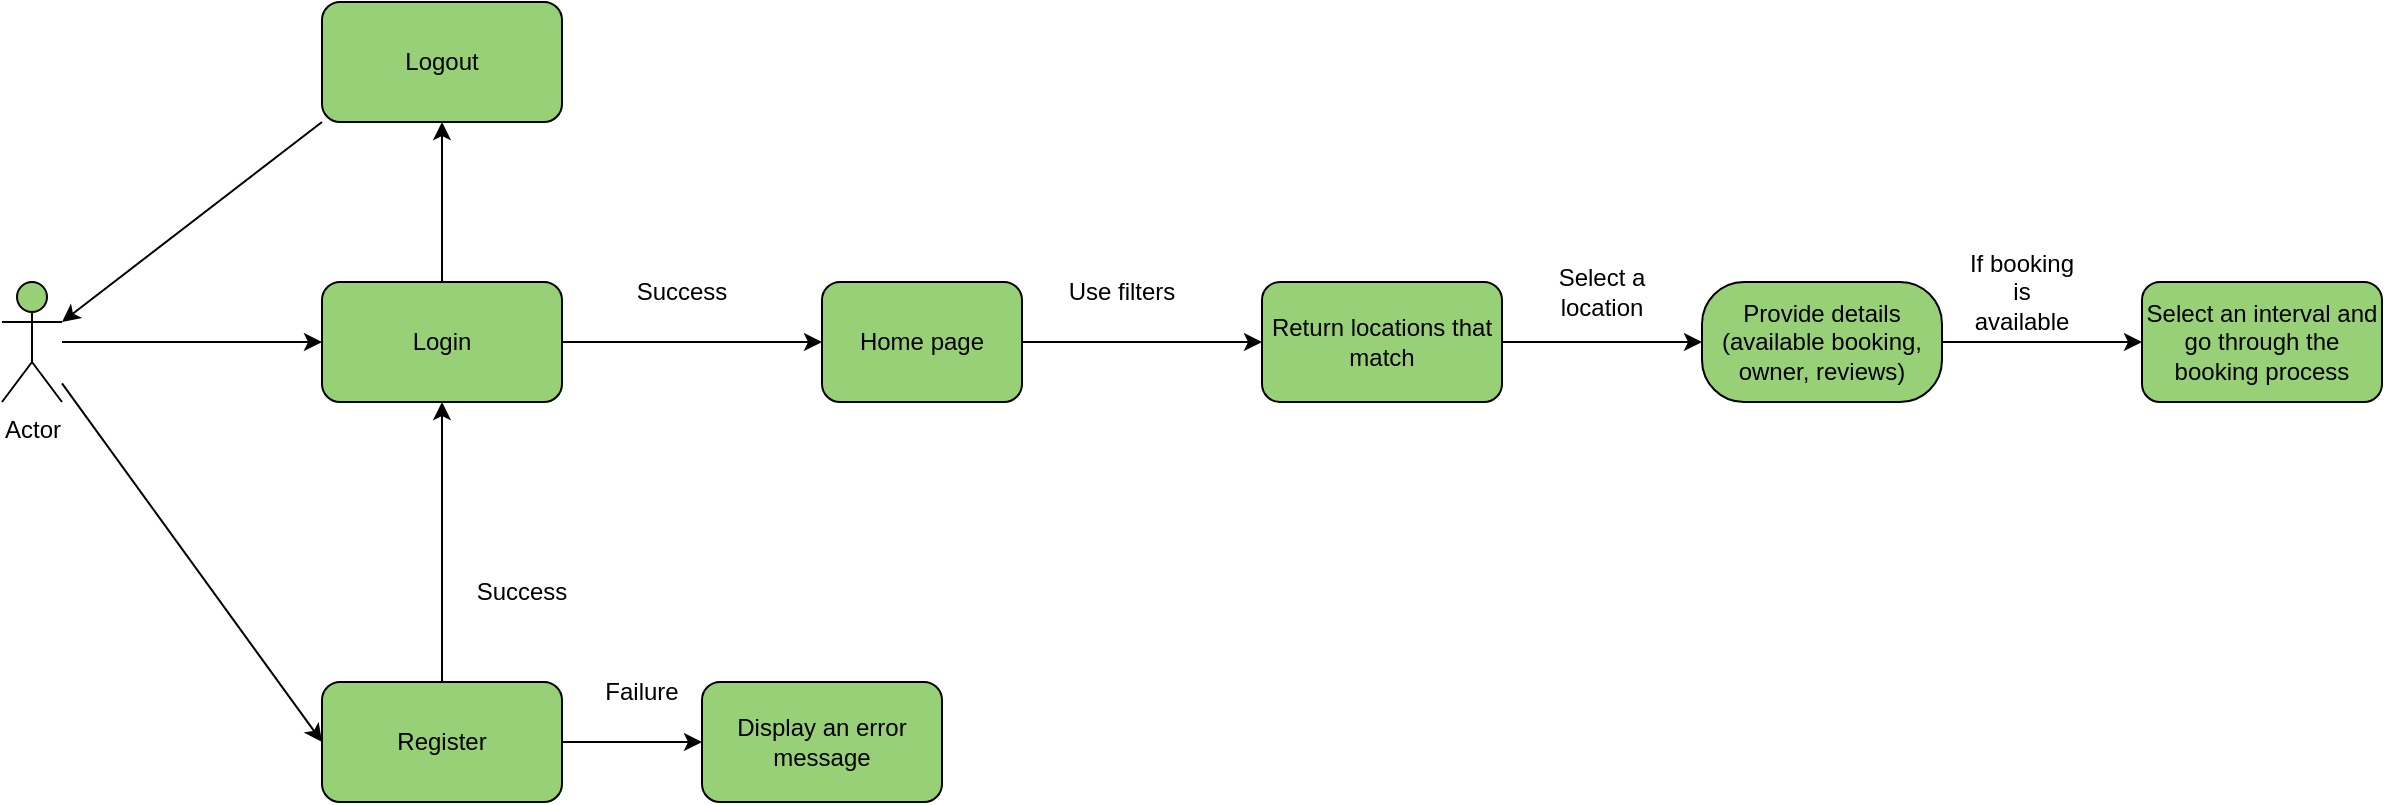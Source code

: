 <mxfile version="15.8.3" type="device"><diagram id="diiLTArDNs7vj4iWrkh_" name="Page-1"><mxGraphModel dx="1422" dy="804" grid="1" gridSize="10" guides="1" tooltips="1" connect="1" arrows="1" fold="1" page="1" pageScale="1" pageWidth="850" pageHeight="1100" math="0" shadow="0"><root><mxCell id="0"/><mxCell id="1" parent="0"/><mxCell id="teMAuFDx9dYhMcktJkZj-1" value="Actor" style="shape=umlActor;verticalLabelPosition=bottom;verticalAlign=top;html=1;outlineConnect=0;fillColor=#97D077;" vertex="1" parent="1"><mxGeometry x="40" y="300" width="30" height="60" as="geometry"/></mxCell><mxCell id="teMAuFDx9dYhMcktJkZj-2" value="" style="endArrow=classic;html=1;rounded=0;" edge="1" parent="1" source="teMAuFDx9dYhMcktJkZj-1"><mxGeometry width="50" height="50" relative="1" as="geometry"><mxPoint x="400" y="440" as="sourcePoint"/><mxPoint x="200" y="330" as="targetPoint"/></mxGeometry></mxCell><mxCell id="teMAuFDx9dYhMcktJkZj-9" style="edgeStyle=orthogonalEdgeStyle;rounded=0;orthogonalLoop=1;jettySize=auto;html=1;exitX=1;exitY=0.5;exitDx=0;exitDy=0;" edge="1" parent="1" source="teMAuFDx9dYhMcktJkZj-3"><mxGeometry relative="1" as="geometry"><mxPoint x="450" y="330" as="targetPoint"/></mxGeometry></mxCell><mxCell id="teMAuFDx9dYhMcktJkZj-28" style="edgeStyle=orthogonalEdgeStyle;rounded=0;orthogonalLoop=1;jettySize=auto;html=1;exitX=0.5;exitY=0;exitDx=0;exitDy=0;" edge="1" parent="1" source="teMAuFDx9dYhMcktJkZj-3" target="teMAuFDx9dYhMcktJkZj-29"><mxGeometry relative="1" as="geometry"><mxPoint x="260" y="190" as="targetPoint"/></mxGeometry></mxCell><mxCell id="teMAuFDx9dYhMcktJkZj-3" value="Login" style="rounded=1;whiteSpace=wrap;html=1;fillColor=#97D077;" vertex="1" parent="1"><mxGeometry x="200" y="300" width="120" height="60" as="geometry"/></mxCell><mxCell id="teMAuFDx9dYhMcktJkZj-4" value="" style="endArrow=classic;html=1;rounded=0;" edge="1" parent="1" source="teMAuFDx9dYhMcktJkZj-1"><mxGeometry width="50" height="50" relative="1" as="geometry"><mxPoint x="70" y="420" as="sourcePoint"/><mxPoint x="200" y="530" as="targetPoint"/></mxGeometry></mxCell><mxCell id="teMAuFDx9dYhMcktJkZj-7" style="edgeStyle=orthogonalEdgeStyle;rounded=0;orthogonalLoop=1;jettySize=auto;html=1;exitX=0.5;exitY=0;exitDx=0;exitDy=0;entryX=0.5;entryY=1;entryDx=0;entryDy=0;" edge="1" parent="1" source="teMAuFDx9dYhMcktJkZj-6" target="teMAuFDx9dYhMcktJkZj-3"><mxGeometry relative="1" as="geometry"/></mxCell><mxCell id="teMAuFDx9dYhMcktJkZj-20" style="edgeStyle=orthogonalEdgeStyle;rounded=0;orthogonalLoop=1;jettySize=auto;html=1;exitX=1;exitY=0.5;exitDx=0;exitDy=0;" edge="1" parent="1" source="teMAuFDx9dYhMcktJkZj-6" target="teMAuFDx9dYhMcktJkZj-21"><mxGeometry relative="1" as="geometry"><mxPoint x="410" y="530" as="targetPoint"/></mxGeometry></mxCell><mxCell id="teMAuFDx9dYhMcktJkZj-6" value="Register" style="rounded=1;whiteSpace=wrap;html=1;fillColor=#97D077;" vertex="1" parent="1"><mxGeometry x="200" y="500" width="120" height="60" as="geometry"/></mxCell><mxCell id="teMAuFDx9dYhMcktJkZj-8" value="Success" style="text;html=1;strokeColor=none;fillColor=none;align=center;verticalAlign=middle;whiteSpace=wrap;rounded=0;" vertex="1" parent="1"><mxGeometry x="270" y="440" width="60" height="30" as="geometry"/></mxCell><mxCell id="teMAuFDx9dYhMcktJkZj-11" value="Success" style="text;html=1;strokeColor=none;fillColor=none;align=center;verticalAlign=middle;whiteSpace=wrap;rounded=0;" vertex="1" parent="1"><mxGeometry x="350" y="290" width="60" height="30" as="geometry"/></mxCell><mxCell id="teMAuFDx9dYhMcktJkZj-12" value="Home page" style="rounded=1;whiteSpace=wrap;html=1;fillColor=#97D077;" vertex="1" parent="1"><mxGeometry x="450" y="300" width="100" height="60" as="geometry"/></mxCell><mxCell id="teMAuFDx9dYhMcktJkZj-13" value="" style="endArrow=classic;html=1;rounded=0;exitX=1;exitY=0.5;exitDx=0;exitDy=0;" edge="1" parent="1" source="teMAuFDx9dYhMcktJkZj-12"><mxGeometry width="50" height="50" relative="1" as="geometry"><mxPoint x="400" y="440" as="sourcePoint"/><mxPoint x="670" y="330" as="targetPoint"/></mxGeometry></mxCell><mxCell id="teMAuFDx9dYhMcktJkZj-14" value="Use filters" style="text;html=1;strokeColor=none;fillColor=none;align=center;verticalAlign=middle;whiteSpace=wrap;rounded=0;" vertex="1" parent="1"><mxGeometry x="570" y="290" width="60" height="30" as="geometry"/></mxCell><mxCell id="teMAuFDx9dYhMcktJkZj-15" value="Return locations that match" style="rounded=1;whiteSpace=wrap;html=1;fillColor=#97D077;" vertex="1" parent="1"><mxGeometry x="670" y="300" width="120" height="60" as="geometry"/></mxCell><mxCell id="teMAuFDx9dYhMcktJkZj-16" value="" style="endArrow=classic;html=1;rounded=0;exitX=1;exitY=0.5;exitDx=0;exitDy=0;entryX=0;entryY=0.5;entryDx=0;entryDy=0;" edge="1" parent="1" source="teMAuFDx9dYhMcktJkZj-15" target="teMAuFDx9dYhMcktJkZj-17"><mxGeometry width="50" height="50" relative="1" as="geometry"><mxPoint x="400" y="430" as="sourcePoint"/><mxPoint x="730" y="410" as="targetPoint"/></mxGeometry></mxCell><mxCell id="teMAuFDx9dYhMcktJkZj-23" style="edgeStyle=orthogonalEdgeStyle;rounded=0;orthogonalLoop=1;jettySize=auto;html=1;exitX=1;exitY=0.5;exitDx=0;exitDy=0;" edge="1" parent="1" source="teMAuFDx9dYhMcktJkZj-17"><mxGeometry relative="1" as="geometry"><mxPoint x="1110" y="330" as="targetPoint"/></mxGeometry></mxCell><mxCell id="teMAuFDx9dYhMcktJkZj-17" value="Provide details (available booking, owner, reviews)" style="rounded=1;whiteSpace=wrap;html=1;fillColor=#97D077;arcSize=35;" vertex="1" parent="1"><mxGeometry x="890" y="300" width="120" height="60" as="geometry"/></mxCell><mxCell id="teMAuFDx9dYhMcktJkZj-19" value="Select a location" style="text;html=1;strokeColor=none;fillColor=none;align=center;verticalAlign=middle;whiteSpace=wrap;rounded=0;" vertex="1" parent="1"><mxGeometry x="810" y="290" width="60" height="30" as="geometry"/></mxCell><mxCell id="teMAuFDx9dYhMcktJkZj-21" value="Display an error message" style="rounded=1;whiteSpace=wrap;html=1;fillColor=#97D077;" vertex="1" parent="1"><mxGeometry x="390" y="500" width="120" height="60" as="geometry"/></mxCell><mxCell id="teMAuFDx9dYhMcktJkZj-22" value="Failure" style="text;html=1;strokeColor=none;fillColor=none;align=center;verticalAlign=middle;whiteSpace=wrap;rounded=0;" vertex="1" parent="1"><mxGeometry x="330" y="490" width="60" height="30" as="geometry"/></mxCell><mxCell id="teMAuFDx9dYhMcktJkZj-24" value="If booking is available" style="text;html=1;strokeColor=none;fillColor=none;align=center;verticalAlign=middle;whiteSpace=wrap;rounded=0;" vertex="1" parent="1"><mxGeometry x="1020" y="290" width="60" height="30" as="geometry"/></mxCell><mxCell id="teMAuFDx9dYhMcktJkZj-25" value="Select an interval and go through the booking process" style="rounded=1;whiteSpace=wrap;html=1;fillColor=#97D077;" vertex="1" parent="1"><mxGeometry x="1110" y="300" width="120" height="60" as="geometry"/></mxCell><mxCell id="teMAuFDx9dYhMcktJkZj-29" value="Logout" style="rounded=1;whiteSpace=wrap;html=1;fillColor=#97D077;" vertex="1" parent="1"><mxGeometry x="200" y="160" width="120" height="60" as="geometry"/></mxCell><mxCell id="teMAuFDx9dYhMcktJkZj-30" value="" style="endArrow=classic;html=1;rounded=0;exitX=0;exitY=1;exitDx=0;exitDy=0;entryX=1;entryY=0.333;entryDx=0;entryDy=0;entryPerimeter=0;" edge="1" parent="1" source="teMAuFDx9dYhMcktJkZj-29" target="teMAuFDx9dYhMcktJkZj-1"><mxGeometry width="50" height="50" relative="1" as="geometry"><mxPoint x="520" y="370" as="sourcePoint"/><mxPoint x="110" y="180" as="targetPoint"/></mxGeometry></mxCell></root></mxGraphModel></diagram></mxfile>